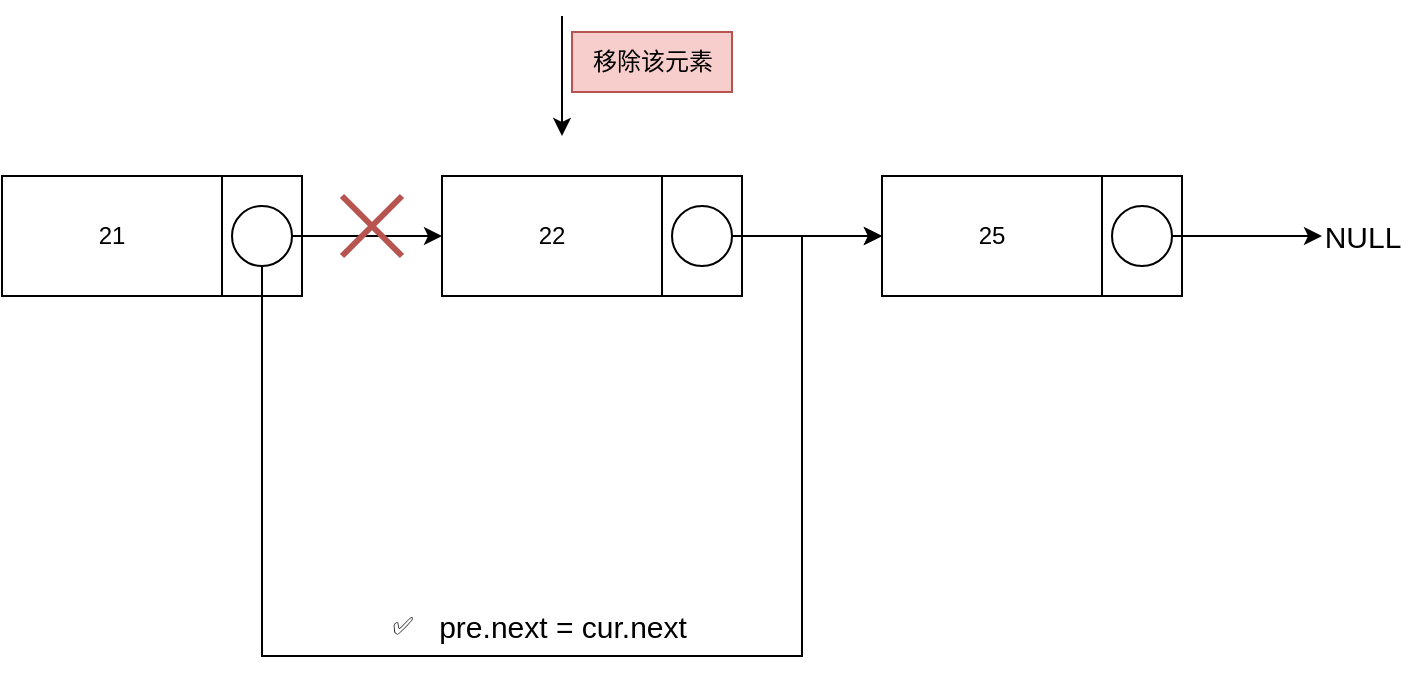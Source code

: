 <mxfile version="24.4.8" type="github">
  <diagram name="第 1 页" id="wWjbk6wUaq27b7PUXzs3">
    <mxGraphModel dx="1434" dy="698" grid="1" gridSize="10" guides="1" tooltips="1" connect="1" arrows="1" fold="1" page="1" pageScale="1" pageWidth="827" pageHeight="1169" math="0" shadow="0">
      <root>
        <mxCell id="0" />
        <mxCell id="1" parent="0" />
        <mxCell id="oXSSAVvk6hBoCH4NLZs7-1" value="21" style="rounded=0;whiteSpace=wrap;html=1;" vertex="1" parent="1">
          <mxGeometry x="140" y="260" width="110" height="60" as="geometry" />
        </mxCell>
        <mxCell id="oXSSAVvk6hBoCH4NLZs7-2" value="" style="rounded=0;whiteSpace=wrap;html=1;" vertex="1" parent="1">
          <mxGeometry x="250" y="260" width="40" height="60" as="geometry" />
        </mxCell>
        <mxCell id="oXSSAVvk6hBoCH4NLZs7-3" style="edgeStyle=orthogonalEdgeStyle;rounded=0;orthogonalLoop=1;jettySize=auto;html=1;" edge="1" source="oXSSAVvk6hBoCH4NLZs7-4" parent="1" target="oXSSAVvk6hBoCH4NLZs7-5">
          <mxGeometry relative="1" as="geometry">
            <mxPoint x="360" y="290" as="targetPoint" />
          </mxGeometry>
        </mxCell>
        <mxCell id="oXSSAVvk6hBoCH4NLZs7-19" style="edgeStyle=orthogonalEdgeStyle;rounded=0;orthogonalLoop=1;jettySize=auto;html=1;entryX=0;entryY=0.5;entryDx=0;entryDy=0;" edge="1" parent="1" source="oXSSAVvk6hBoCH4NLZs7-4" target="oXSSAVvk6hBoCH4NLZs7-9">
          <mxGeometry relative="1" as="geometry">
            <Array as="points">
              <mxPoint x="270" y="500" />
              <mxPoint x="540" y="500" />
              <mxPoint x="540" y="290" />
            </Array>
          </mxGeometry>
        </mxCell>
        <mxCell id="oXSSAVvk6hBoCH4NLZs7-4" value="" style="verticalLabelPosition=bottom;verticalAlign=top;html=1;shape=mxgraph.flowchart.on-page_reference;" vertex="1" parent="1">
          <mxGeometry x="255" y="275" width="30" height="30" as="geometry" />
        </mxCell>
        <mxCell id="oXSSAVvk6hBoCH4NLZs7-5" value="22" style="rounded=0;whiteSpace=wrap;html=1;" vertex="1" parent="1">
          <mxGeometry x="360" y="260" width="110" height="60" as="geometry" />
        </mxCell>
        <mxCell id="oXSSAVvk6hBoCH4NLZs7-6" value="" style="rounded=0;whiteSpace=wrap;html=1;" vertex="1" parent="1">
          <mxGeometry x="470" y="260" width="40" height="60" as="geometry" />
        </mxCell>
        <mxCell id="oXSSAVvk6hBoCH4NLZs7-7" style="edgeStyle=orthogonalEdgeStyle;rounded=0;orthogonalLoop=1;jettySize=auto;html=1;" edge="1" source="oXSSAVvk6hBoCH4NLZs7-8" parent="1">
          <mxGeometry relative="1" as="geometry">
            <mxPoint x="580" y="290" as="targetPoint" />
          </mxGeometry>
        </mxCell>
        <mxCell id="oXSSAVvk6hBoCH4NLZs7-8" value="" style="verticalLabelPosition=bottom;verticalAlign=top;html=1;shape=mxgraph.flowchart.on-page_reference;" vertex="1" parent="1">
          <mxGeometry x="475" y="275" width="30" height="30" as="geometry" />
        </mxCell>
        <mxCell id="oXSSAVvk6hBoCH4NLZs7-9" value="25" style="rounded=0;whiteSpace=wrap;html=1;" vertex="1" parent="1">
          <mxGeometry x="580" y="260" width="110" height="60" as="geometry" />
        </mxCell>
        <mxCell id="oXSSAVvk6hBoCH4NLZs7-10" value="" style="rounded=0;whiteSpace=wrap;html=1;" vertex="1" parent="1">
          <mxGeometry x="690" y="260" width="40" height="60" as="geometry" />
        </mxCell>
        <mxCell id="oXSSAVvk6hBoCH4NLZs7-11" style="edgeStyle=orthogonalEdgeStyle;rounded=0;orthogonalLoop=1;jettySize=auto;html=1;" edge="1" source="oXSSAVvk6hBoCH4NLZs7-12" parent="1">
          <mxGeometry relative="1" as="geometry">
            <mxPoint x="800" y="290" as="targetPoint" />
          </mxGeometry>
        </mxCell>
        <mxCell id="oXSSAVvk6hBoCH4NLZs7-12" value="" style="verticalLabelPosition=bottom;verticalAlign=top;html=1;shape=mxgraph.flowchart.on-page_reference;" vertex="1" parent="1">
          <mxGeometry x="695" y="275" width="30" height="30" as="geometry" />
        </mxCell>
        <mxCell id="oXSSAVvk6hBoCH4NLZs7-13" value="NULL" style="text;html=1;align=center;verticalAlign=middle;resizable=0;points=[];autosize=1;strokeColor=none;fillColor=none;fontSize=15;" vertex="1" parent="1">
          <mxGeometry x="790" y="275" width="60" height="30" as="geometry" />
        </mxCell>
        <mxCell id="oXSSAVvk6hBoCH4NLZs7-16" value="" style="endArrow=classic;html=1;rounded=0;" edge="1" parent="1">
          <mxGeometry width="50" height="50" relative="1" as="geometry">
            <mxPoint x="420" y="180" as="sourcePoint" />
            <mxPoint x="420" y="240" as="targetPoint" />
          </mxGeometry>
        </mxCell>
        <mxCell id="oXSSAVvk6hBoCH4NLZs7-17" value="移除该元素" style="text;html=1;align=center;verticalAlign=middle;resizable=0;points=[];autosize=1;strokeColor=#b85450;fillColor=#f8cecc;" vertex="1" parent="1">
          <mxGeometry x="425" y="188" width="80" height="30" as="geometry" />
        </mxCell>
        <mxCell id="oXSSAVvk6hBoCH4NLZs7-18" value="" style="shape=umlDestroy;whiteSpace=wrap;html=1;strokeWidth=3;targetShapes=umlLifeline;fillColor=#f8cecc;strokeColor=#b85450;" vertex="1" parent="1">
          <mxGeometry x="310" y="270" width="30" height="30" as="geometry" />
        </mxCell>
        <mxCell id="oXSSAVvk6hBoCH4NLZs7-20" value="✅" style="text;html=1;align=center;verticalAlign=middle;resizable=0;points=[];autosize=1;strokeColor=none;fillColor=none;" vertex="1" parent="1">
          <mxGeometry x="320" y="470" width="40" height="30" as="geometry" />
        </mxCell>
        <mxCell id="oXSSAVvk6hBoCH4NLZs7-21" value="&lt;font style=&quot;font-size: 15px;&quot;&gt;pre.next = cur.next&lt;/font&gt;" style="text;html=1;align=center;verticalAlign=middle;resizable=0;points=[];autosize=1;strokeColor=none;fillColor=none;" vertex="1" parent="1">
          <mxGeometry x="350" y="470" width="140" height="30" as="geometry" />
        </mxCell>
      </root>
    </mxGraphModel>
  </diagram>
</mxfile>
